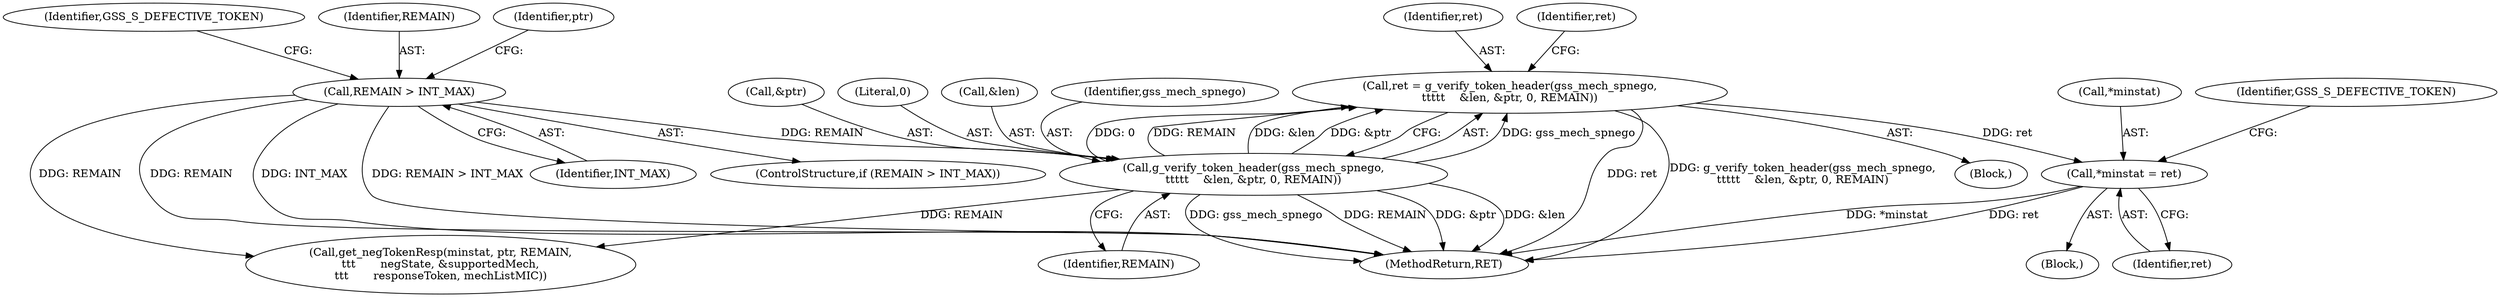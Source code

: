 digraph "0_krb5_a7886f0ed1277c69142b14a2c6629175a6331edc@pointer" {
"1000180" [label="(Call,*minstat = ret)"];
"1000167" [label="(Call,ret = g_verify_token_header(gss_mech_spnego,\n\t\t\t\t\t    &len, &ptr, 0, REMAIN))"];
"1000169" [label="(Call,g_verify_token_header(gss_mech_spnego,\n\t\t\t\t\t    &len, &ptr, 0, REMAIN))"];
"1000156" [label="(Call,REMAIN > INT_MAX)"];
"1000167" [label="(Call,ret = g_verify_token_header(gss_mech_spnego,\n\t\t\t\t\t    &len, &ptr, 0, REMAIN))"];
"1000183" [label="(Identifier,ret)"];
"1000173" [label="(Call,&ptr)"];
"1000179" [label="(Block,)"];
"1000169" [label="(Call,g_verify_token_header(gss_mech_spnego,\n\t\t\t\t\t    &len, &ptr, 0, REMAIN))"];
"1000168" [label="(Identifier,ret)"];
"1000155" [label="(ControlStructure,if (REMAIN > INT_MAX))"];
"1000175" [label="(Literal,0)"];
"1000198" [label="(Call,get_negTokenResp(minstat, ptr, REMAIN,\n\t\t\t       negState, &supportedMech,\n\t\t\t       responseToken, mechListMIC))"];
"1000156" [label="(Call,REMAIN > INT_MAX)"];
"1000262" [label="(MethodReturn,RET)"];
"1000171" [label="(Call,&len)"];
"1000160" [label="(Identifier,GSS_S_DEFECTIVE_TOKEN)"];
"1000181" [label="(Call,*minstat)"];
"1000176" [label="(Identifier,REMAIN)"];
"1000166" [label="(Block,)"];
"1000158" [label="(Identifier,INT_MAX)"];
"1000185" [label="(Identifier,GSS_S_DEFECTIVE_TOKEN)"];
"1000157" [label="(Identifier,REMAIN)"];
"1000170" [label="(Identifier,gss_mech_spnego)"];
"1000164" [label="(Identifier,ptr)"];
"1000180" [label="(Call,*minstat = ret)"];
"1000178" [label="(Identifier,ret)"];
"1000180" -> "1000179"  [label="AST: "];
"1000180" -> "1000183"  [label="CFG: "];
"1000181" -> "1000180"  [label="AST: "];
"1000183" -> "1000180"  [label="AST: "];
"1000185" -> "1000180"  [label="CFG: "];
"1000180" -> "1000262"  [label="DDG: *minstat"];
"1000180" -> "1000262"  [label="DDG: ret"];
"1000167" -> "1000180"  [label="DDG: ret"];
"1000167" -> "1000166"  [label="AST: "];
"1000167" -> "1000169"  [label="CFG: "];
"1000168" -> "1000167"  [label="AST: "];
"1000169" -> "1000167"  [label="AST: "];
"1000178" -> "1000167"  [label="CFG: "];
"1000167" -> "1000262"  [label="DDG: ret"];
"1000167" -> "1000262"  [label="DDG: g_verify_token_header(gss_mech_spnego,\n\t\t\t\t\t    &len, &ptr, 0, REMAIN)"];
"1000169" -> "1000167"  [label="DDG: gss_mech_spnego"];
"1000169" -> "1000167"  [label="DDG: 0"];
"1000169" -> "1000167"  [label="DDG: REMAIN"];
"1000169" -> "1000167"  [label="DDG: &len"];
"1000169" -> "1000167"  [label="DDG: &ptr"];
"1000169" -> "1000176"  [label="CFG: "];
"1000170" -> "1000169"  [label="AST: "];
"1000171" -> "1000169"  [label="AST: "];
"1000173" -> "1000169"  [label="AST: "];
"1000175" -> "1000169"  [label="AST: "];
"1000176" -> "1000169"  [label="AST: "];
"1000169" -> "1000262"  [label="DDG: REMAIN"];
"1000169" -> "1000262"  [label="DDG: &ptr"];
"1000169" -> "1000262"  [label="DDG: &len"];
"1000169" -> "1000262"  [label="DDG: gss_mech_spnego"];
"1000156" -> "1000169"  [label="DDG: REMAIN"];
"1000169" -> "1000198"  [label="DDG: REMAIN"];
"1000156" -> "1000155"  [label="AST: "];
"1000156" -> "1000158"  [label="CFG: "];
"1000157" -> "1000156"  [label="AST: "];
"1000158" -> "1000156"  [label="AST: "];
"1000160" -> "1000156"  [label="CFG: "];
"1000164" -> "1000156"  [label="CFG: "];
"1000156" -> "1000262"  [label="DDG: REMAIN"];
"1000156" -> "1000262"  [label="DDG: INT_MAX"];
"1000156" -> "1000262"  [label="DDG: REMAIN > INT_MAX"];
"1000156" -> "1000198"  [label="DDG: REMAIN"];
}
